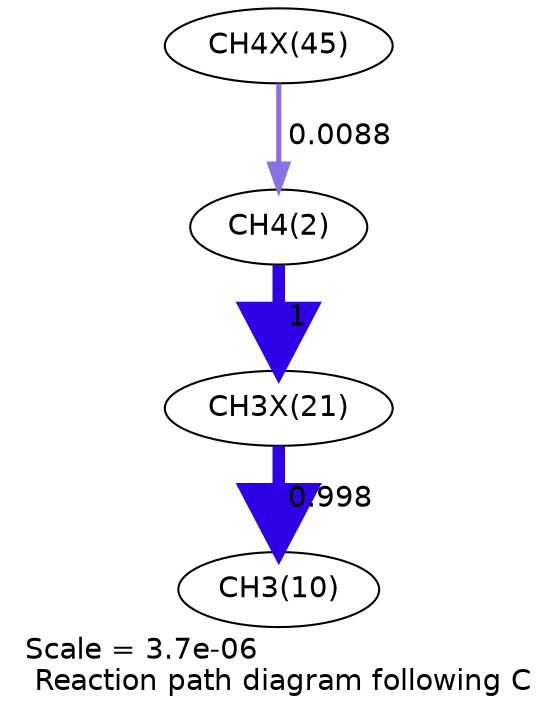 digraph reaction_paths {
center=1;
s73 -> s4[fontname="Helvetica", penwidth=2.43, arrowsize=1.21, color="0.7, 0.509, 0.9"
, label=" 0.0088"];
s4 -> s65[fontname="Helvetica", penwidth=6, arrowsize=3, color="0.7, 1.5, 0.9"
, label=" 1"];
s65 -> s12[fontname="Helvetica", penwidth=6, arrowsize=3, color="0.7, 1.5, 0.9"
, label=" 0.998"];
s4 [ fontname="Helvetica", label="CH4(2)"];
s12 [ fontname="Helvetica", label="CH3(10)"];
s65 [ fontname="Helvetica", label="CH3X(21)"];
s73 [ fontname="Helvetica", label="CH4X(45)"];
 label = "Scale = 3.7e-06\l Reaction path diagram following C";
 fontname = "Helvetica";
}
